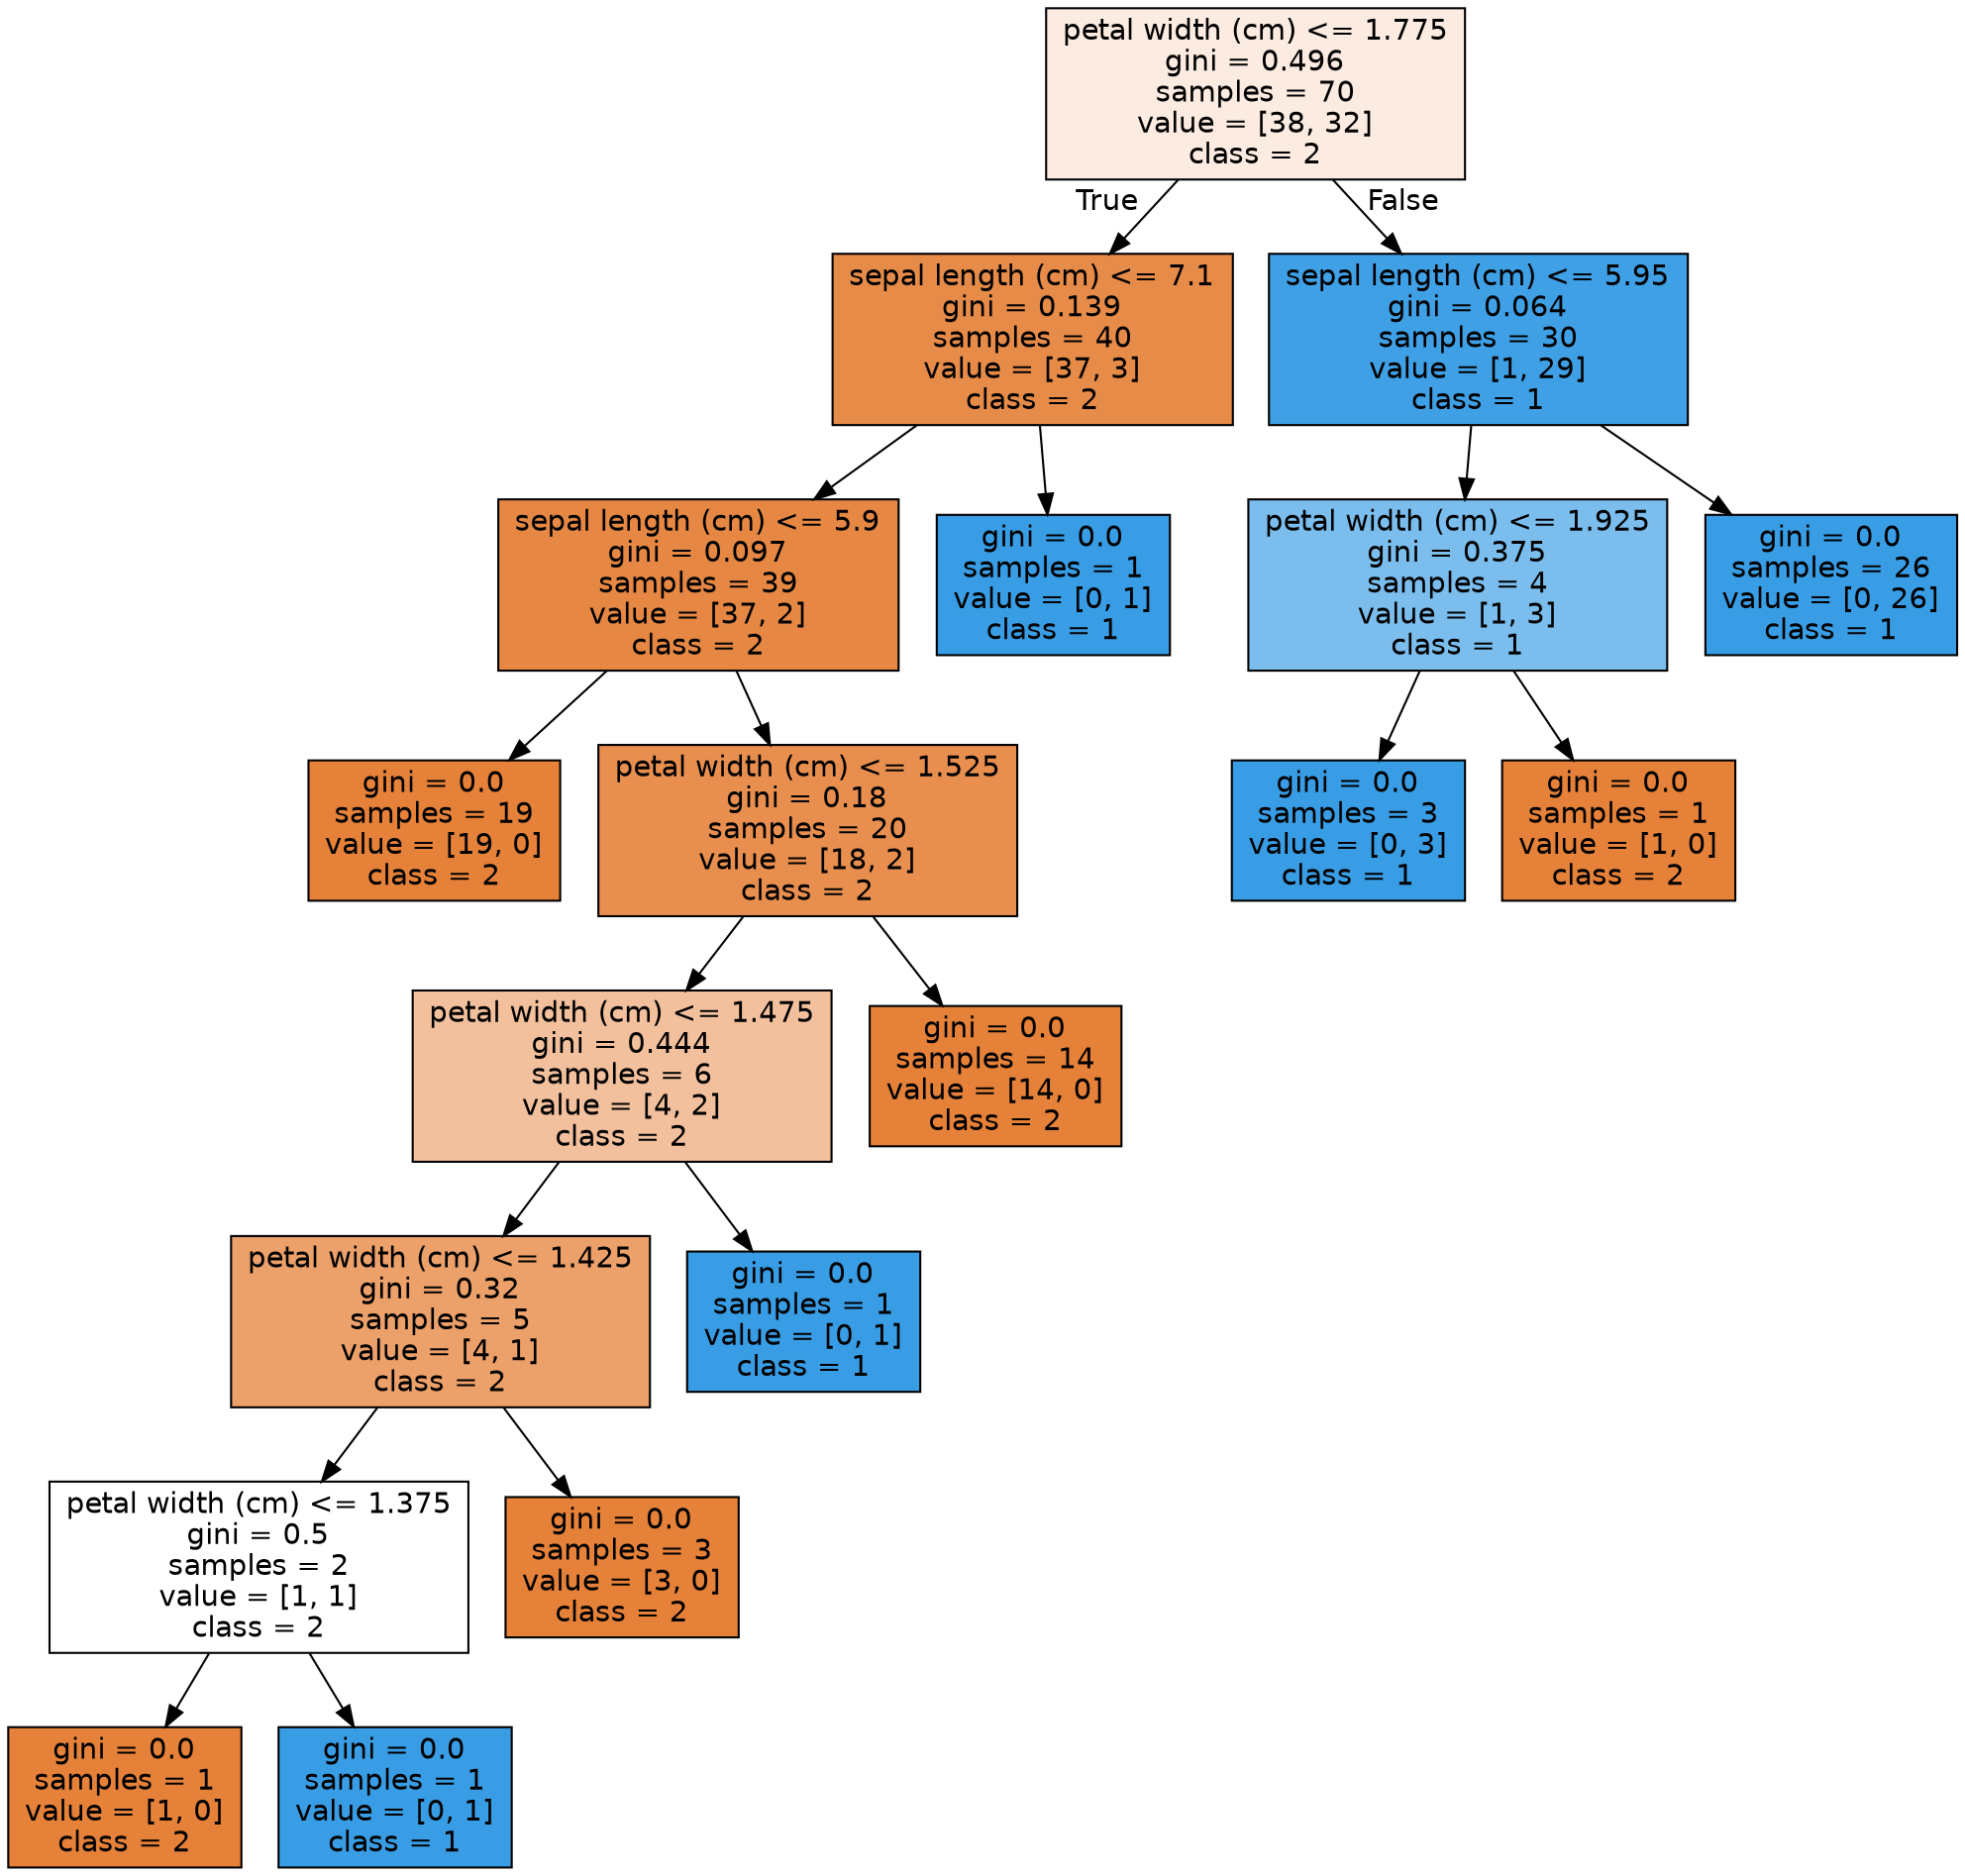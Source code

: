 digraph Tree {
node [shape=box, style="filled", color="black", fontname="helvetica"] ;
edge [fontname="helvetica"] ;
0 [label="petal width (cm) <= 1.775\ngini = 0.496\nsamples = 70\nvalue = [38, 32]\nclass = 2", fillcolor="#fbebe0"] ;
1 [label="sepal length (cm) <= 7.1\ngini = 0.139\nsamples = 40\nvalue = [37, 3]\nclass = 2", fillcolor="#e78b49"] ;
0 -> 1 [labeldistance=2.5, labelangle=45, headlabel="True"] ;
2 [label="sepal length (cm) <= 5.9\ngini = 0.097\nsamples = 39\nvalue = [37, 2]\nclass = 2", fillcolor="#e68844"] ;
1 -> 2 ;
3 [label="gini = 0.0\nsamples = 19\nvalue = [19, 0]\nclass = 2", fillcolor="#e58139"] ;
2 -> 3 ;
4 [label="petal width (cm) <= 1.525\ngini = 0.18\nsamples = 20\nvalue = [18, 2]\nclass = 2", fillcolor="#e88f4f"] ;
2 -> 4 ;
5 [label="petal width (cm) <= 1.475\ngini = 0.444\nsamples = 6\nvalue = [4, 2]\nclass = 2", fillcolor="#f2c09c"] ;
4 -> 5 ;
6 [label="petal width (cm) <= 1.425\ngini = 0.32\nsamples = 5\nvalue = [4, 1]\nclass = 2", fillcolor="#eca06a"] ;
5 -> 6 ;
7 [label="petal width (cm) <= 1.375\ngini = 0.5\nsamples = 2\nvalue = [1, 1]\nclass = 2", fillcolor="#ffffff"] ;
6 -> 7 ;
8 [label="gini = 0.0\nsamples = 1\nvalue = [1, 0]\nclass = 2", fillcolor="#e58139"] ;
7 -> 8 ;
9 [label="gini = 0.0\nsamples = 1\nvalue = [0, 1]\nclass = 1", fillcolor="#399de5"] ;
7 -> 9 ;
10 [label="gini = 0.0\nsamples = 3\nvalue = [3, 0]\nclass = 2", fillcolor="#e58139"] ;
6 -> 10 ;
11 [label="gini = 0.0\nsamples = 1\nvalue = [0, 1]\nclass = 1", fillcolor="#399de5"] ;
5 -> 11 ;
12 [label="gini = 0.0\nsamples = 14\nvalue = [14, 0]\nclass = 2", fillcolor="#e58139"] ;
4 -> 12 ;
13 [label="gini = 0.0\nsamples = 1\nvalue = [0, 1]\nclass = 1", fillcolor="#399de5"] ;
1 -> 13 ;
14 [label="sepal length (cm) <= 5.95\ngini = 0.064\nsamples = 30\nvalue = [1, 29]\nclass = 1", fillcolor="#40a0e6"] ;
0 -> 14 [labeldistance=2.5, labelangle=-45, headlabel="False"] ;
15 [label="petal width (cm) <= 1.925\ngini = 0.375\nsamples = 4\nvalue = [1, 3]\nclass = 1", fillcolor="#7bbeee"] ;
14 -> 15 ;
16 [label="gini = 0.0\nsamples = 3\nvalue = [0, 3]\nclass = 1", fillcolor="#399de5"] ;
15 -> 16 ;
17 [label="gini = 0.0\nsamples = 1\nvalue = [1, 0]\nclass = 2", fillcolor="#e58139"] ;
15 -> 17 ;
18 [label="gini = 0.0\nsamples = 26\nvalue = [0, 26]\nclass = 1", fillcolor="#399de5"] ;
14 -> 18 ;
}